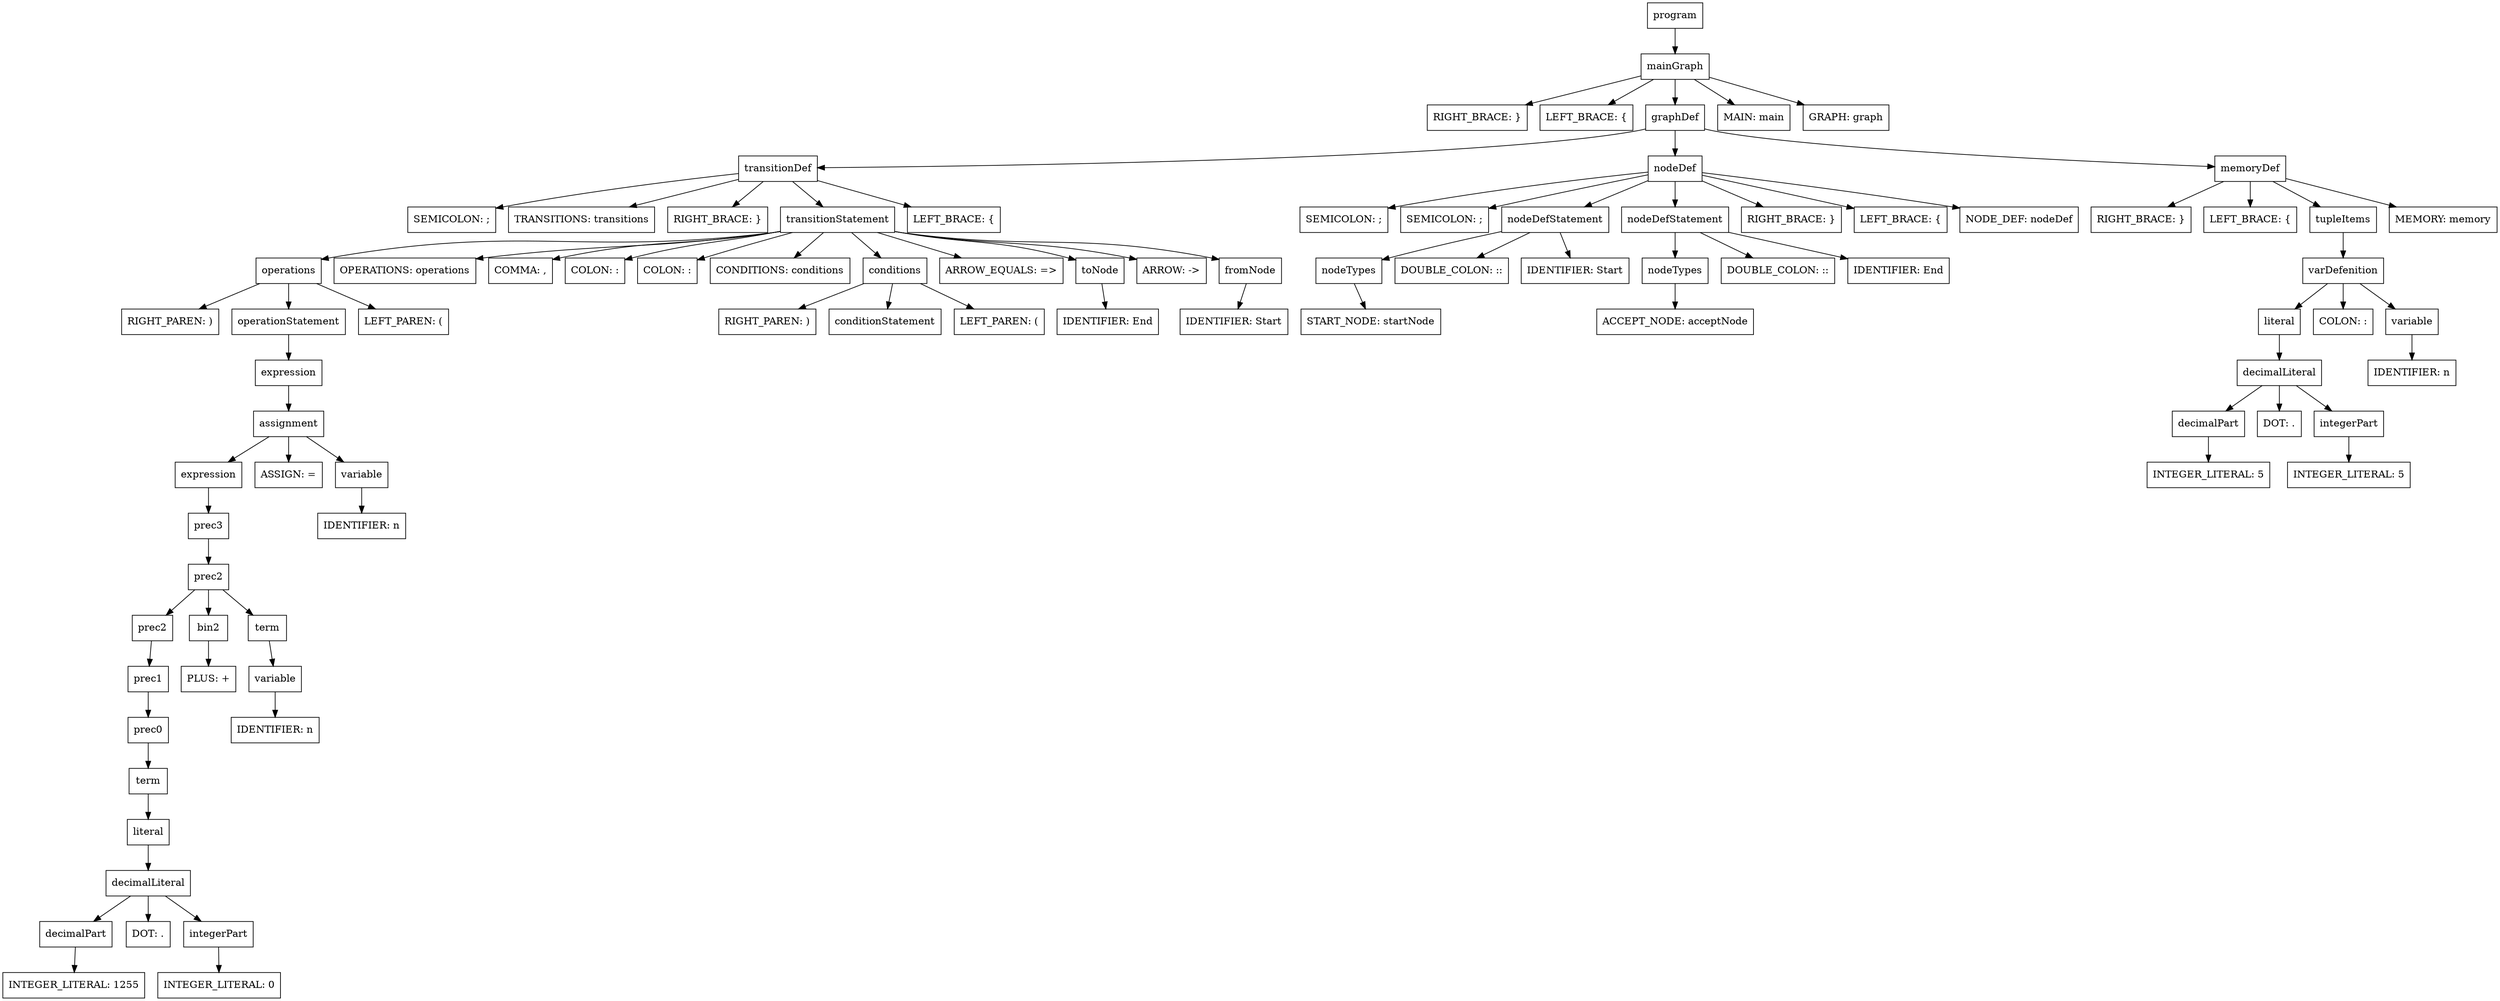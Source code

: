 digraph ParseTree {
    node [shape=box];
    node0 [label="program"];
    node1 [label="mainGraph"];
    node0 -> node1;
    node2 [label="RIGHT_BRACE: }"];
    node1 -> node2;
    node3 [label="LEFT_BRACE: {"];
    node1 -> node3;
    node4 [label="graphDef"];
    node1 -> node4;
    node5 [label="transitionDef"];
    node4 -> node5;
    node6 [label="SEMICOLON: ;"];
    node5 -> node6;
    node7 [label="TRANSITIONS: transitions"];
    node5 -> node7;
    node8 [label="RIGHT_BRACE: }"];
    node5 -> node8;
    node9 [label="transitionStatement"];
    node5 -> node9;
    node10 [label="operations"];
    node9 -> node10;
    node11 [label="RIGHT_PAREN: )"];
    node10 -> node11;
    node12 [label="operationStatement"];
    node10 -> node12;
    node13 [label="expression"];
    node12 -> node13;
    node14 [label="assignment"];
    node13 -> node14;
    node15 [label="expression"];
    node14 -> node15;
    node16 [label="prec3"];
    node15 -> node16;
    node17 [label="prec2"];
    node16 -> node17;
    node18 [label="prec2"];
    node17 -> node18;
    node19 [label="prec1"];
    node18 -> node19;
    node20 [label="prec0"];
    node19 -> node20;
    node21 [label="term"];
    node20 -> node21;
    node22 [label="literal"];
    node21 -> node22;
    node23 [label="decimalLiteral"];
    node22 -> node23;
    node24 [label="decimalPart"];
    node23 -> node24;
    node25 [label="INTEGER_LITERAL: 1255"];
    node24 -> node25;
    node26 [label="DOT: ."];
    node23 -> node26;
    node27 [label="integerPart"];
    node23 -> node27;
    node28 [label="INTEGER_LITERAL: 0"];
    node27 -> node28;
    node29 [label="bin2"];
    node17 -> node29;
    node30 [label="PLUS: +"];
    node29 -> node30;
    node31 [label="term"];
    node17 -> node31;
    node32 [label="variable"];
    node31 -> node32;
    node33 [label="IDENTIFIER: n"];
    node32 -> node33;
    node34 [label="ASSIGN: ="];
    node14 -> node34;
    node35 [label="variable"];
    node14 -> node35;
    node36 [label="IDENTIFIER: n"];
    node35 -> node36;
    node37 [label="LEFT_PAREN: ("];
    node10 -> node37;
    node38 [label="OPERATIONS: operations"];
    node9 -> node38;
    node39 [label="COMMA: ,"];
    node9 -> node39;
    node40 [label="COLON: :"];
    node9 -> node40;
    node41 [label="COLON: :"];
    node9 -> node41;
    node42 [label="CONDITIONS: conditions"];
    node9 -> node42;
    node43 [label="conditions"];
    node9 -> node43;
    node44 [label="RIGHT_PAREN: )"];
    node43 -> node44;
    node45 [label="conditionStatement"];
    node43 -> node45;
    node46 [label="LEFT_PAREN: ("];
    node43 -> node46;
    node47 [label="ARROW_EQUALS: =>"];
    node9 -> node47;
    node48 [label="toNode"];
    node9 -> node48;
    node49 [label="IDENTIFIER: End"];
    node48 -> node49;
    node50 [label="ARROW: ->"];
    node9 -> node50;
    node51 [label="fromNode"];
    node9 -> node51;
    node52 [label="IDENTIFIER: Start"];
    node51 -> node52;
    node53 [label="LEFT_BRACE: {"];
    node5 -> node53;
    node54 [label="nodeDef"];
    node4 -> node54;
    node55 [label="SEMICOLON: ;"];
    node54 -> node55;
    node56 [label="SEMICOLON: ;"];
    node54 -> node56;
    node57 [label="nodeDefStatement"];
    node54 -> node57;
    node58 [label="nodeTypes"];
    node57 -> node58;
    node59 [label="START_NODE: startNode"];
    node58 -> node59;
    node60 [label="DOUBLE_COLON: ::"];
    node57 -> node60;
    node61 [label="IDENTIFIER: Start"];
    node57 -> node61;
    node62 [label="nodeDefStatement"];
    node54 -> node62;
    node63 [label="nodeTypes"];
    node62 -> node63;
    node64 [label="ACCEPT_NODE: acceptNode"];
    node63 -> node64;
    node65 [label="DOUBLE_COLON: ::"];
    node62 -> node65;
    node66 [label="IDENTIFIER: End"];
    node62 -> node66;
    node67 [label="RIGHT_BRACE: }"];
    node54 -> node67;
    node68 [label="LEFT_BRACE: {"];
    node54 -> node68;
    node69 [label="NODE_DEF: nodeDef"];
    node54 -> node69;
    node70 [label="memoryDef"];
    node4 -> node70;
    node71 [label="RIGHT_BRACE: }"];
    node70 -> node71;
    node72 [label="LEFT_BRACE: {"];
    node70 -> node72;
    node73 [label="tupleItems"];
    node70 -> node73;
    node74 [label="varDefenition"];
    node73 -> node74;
    node75 [label="literal"];
    node74 -> node75;
    node76 [label="decimalLiteral"];
    node75 -> node76;
    node77 [label="decimalPart"];
    node76 -> node77;
    node78 [label="INTEGER_LITERAL: 5"];
    node77 -> node78;
    node79 [label="DOT: ."];
    node76 -> node79;
    node80 [label="integerPart"];
    node76 -> node80;
    node81 [label="INTEGER_LITERAL: 5"];
    node80 -> node81;
    node82 [label="COLON: :"];
    node74 -> node82;
    node83 [label="variable"];
    node74 -> node83;
    node84 [label="IDENTIFIER: n"];
    node83 -> node84;
    node85 [label="MEMORY: memory"];
    node70 -> node85;
    node86 [label="MAIN: main"];
    node1 -> node86;
    node87 [label="GRAPH: graph"];
    node1 -> node87;
}
